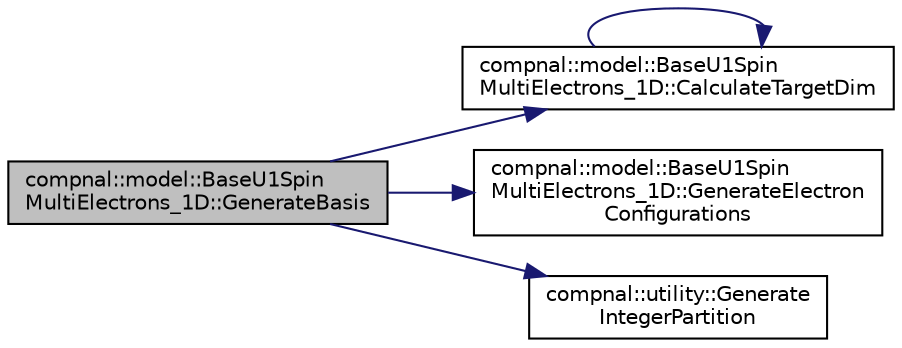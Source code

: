 digraph "compnal::model::BaseU1SpinMultiElectrons_1D::GenerateBasis"
{
 // INTERACTIVE_SVG=YES
 // LATEX_PDF_SIZE
  edge [fontname="Helvetica",fontsize="10",labelfontname="Helvetica",labelfontsize="10"];
  node [fontname="Helvetica",fontsize="10",shape=record];
  rankdir="LR";
  Node1 [label="compnal::model::BaseU1Spin\lMultiElectrons_1D::GenerateBasis",height=0.2,width=0.4,color="black", fillcolor="grey75", style="filled", fontcolor="black",tooltip="Generate bases of the target Hilbert space specified by the system size , the magnitude of the local ..."];
  Node1 -> Node2 [color="midnightblue",fontsize="10",style="solid",fontname="Helvetica"];
  Node2 [label="compnal::model::BaseU1Spin\lMultiElectrons_1D::CalculateTargetDim",height=0.2,width=0.4,color="black", fillcolor="white", style="filled",URL="$d6/d25/classcompnal_1_1model_1_1_base_u1_spin_multi_electrons__1_d.html#af65466dc461d26785c648f15b2f6f1c7",tooltip="Calculate the dimension of the target Hilbert space specified by the system size  and the total sz ."];
  Node2 -> Node2 [color="midnightblue",fontsize="10",style="solid",fontname="Helvetica"];
  Node1 -> Node3 [color="midnightblue",fontsize="10",style="solid",fontname="Helvetica"];
  Node3 [label="compnal::model::BaseU1Spin\lMultiElectrons_1D::GenerateElectron\lConfigurations",height=0.2,width=0.4,color="black", fillcolor="white", style="filled",URL="$d6/d25/classcompnal_1_1model_1_1_base_u1_spin_multi_electrons__1_d.html#a9ea3a542efc8659172ea383f9e5b6b5d",tooltip=" "];
  Node1 -> Node4 [color="midnightblue",fontsize="10",style="solid",fontname="Helvetica"];
  Node4 [label="compnal::utility::Generate\lIntegerPartition",height=0.2,width=0.4,color="black", fillcolor="white", style="filled",URL="$d8/db7/namespacecompnal_1_1utility.html#a19f7e6247e080cfaf331019133ae80cd",tooltip="Generate partitions of a positive integer."];
}
